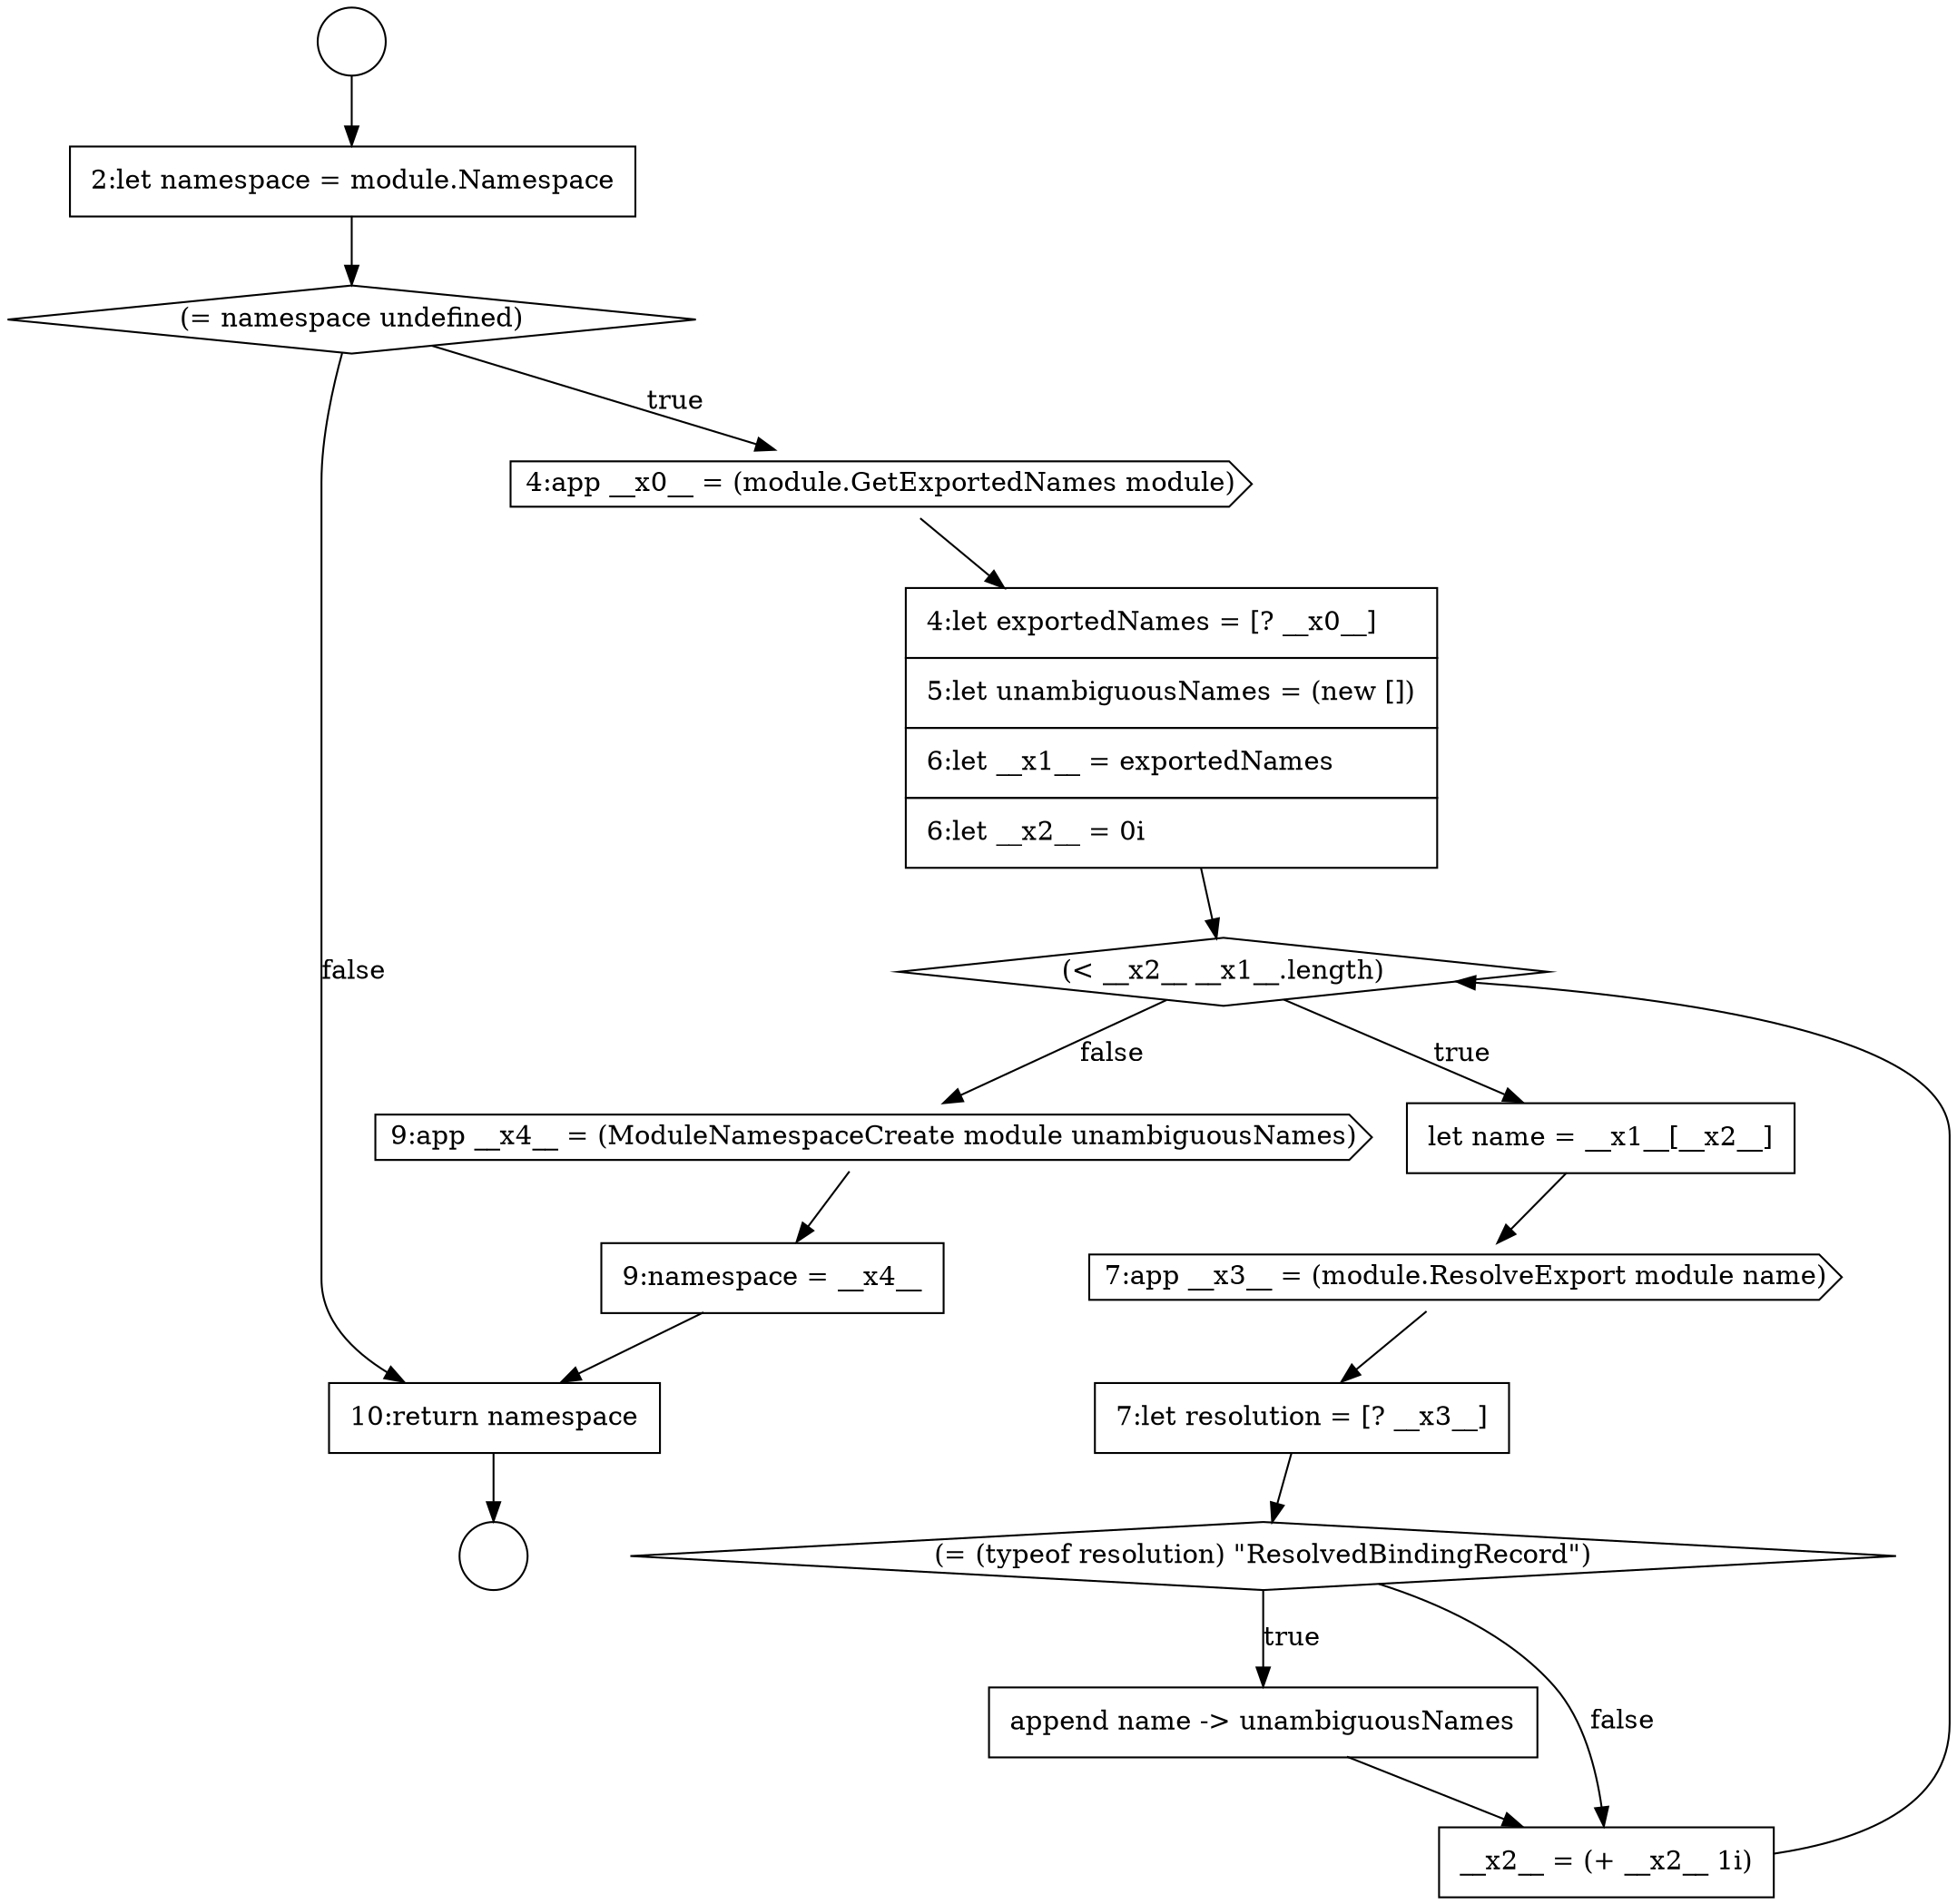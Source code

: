 digraph {
  node11472 [shape=none, margin=0, label=<<font color="black">
    <table border="0" cellborder="1" cellspacing="0" cellpadding="10">
      <tr><td align="left">10:return namespace</td></tr>
    </table>
  </font>> color="black" fillcolor="white" style=filled]
  node11468 [shape=none, margin=0, label=<<font color="black">
    <table border="0" cellborder="1" cellspacing="0" cellpadding="10">
      <tr><td align="left">append name -&gt; unambiguousNames</td></tr>
    </table>
  </font>> color="black" fillcolor="white" style=filled]
  node11458 [shape=circle label=" " color="black" fillcolor="white" style=filled]
  node11463 [shape=diamond, label=<<font color="black">(&lt; __x2__ __x1__.length)</font>> color="black" fillcolor="white" style=filled]
  node11471 [shape=none, margin=0, label=<<font color="black">
    <table border="0" cellborder="1" cellspacing="0" cellpadding="10">
      <tr><td align="left">9:namespace = __x4__</td></tr>
    </table>
  </font>> color="black" fillcolor="white" style=filled]
  node11467 [shape=diamond, label=<<font color="black">(= (typeof resolution) &quot;ResolvedBindingRecord&quot;)</font>> color="black" fillcolor="white" style=filled]
  node11466 [shape=none, margin=0, label=<<font color="black">
    <table border="0" cellborder="1" cellspacing="0" cellpadding="10">
      <tr><td align="left">7:let resolution = [? __x3__]</td></tr>
    </table>
  </font>> color="black" fillcolor="white" style=filled]
  node11470 [shape=cds, label=<<font color="black">9:app __x4__ = (ModuleNamespaceCreate module unambiguousNames)</font>> color="black" fillcolor="white" style=filled]
  node11465 [shape=cds, label=<<font color="black">7:app __x3__ = (module.ResolveExport module name)</font>> color="black" fillcolor="white" style=filled]
  node11469 [shape=none, margin=0, label=<<font color="black">
    <table border="0" cellborder="1" cellspacing="0" cellpadding="10">
      <tr><td align="left">__x2__ = (+ __x2__ 1i)</td></tr>
    </table>
  </font>> color="black" fillcolor="white" style=filled]
  node11457 [shape=circle label=" " color="black" fillcolor="white" style=filled]
  node11462 [shape=none, margin=0, label=<<font color="black">
    <table border="0" cellborder="1" cellspacing="0" cellpadding="10">
      <tr><td align="left">4:let exportedNames = [? __x0__]</td></tr>
      <tr><td align="left">5:let unambiguousNames = (new [])</td></tr>
      <tr><td align="left">6:let __x1__ = exportedNames</td></tr>
      <tr><td align="left">6:let __x2__ = 0i</td></tr>
    </table>
  </font>> color="black" fillcolor="white" style=filled]
  node11464 [shape=none, margin=0, label=<<font color="black">
    <table border="0" cellborder="1" cellspacing="0" cellpadding="10">
      <tr><td align="left">let name = __x1__[__x2__]</td></tr>
    </table>
  </font>> color="black" fillcolor="white" style=filled]
  node11459 [shape=none, margin=0, label=<<font color="black">
    <table border="0" cellborder="1" cellspacing="0" cellpadding="10">
      <tr><td align="left">2:let namespace = module.Namespace</td></tr>
    </table>
  </font>> color="black" fillcolor="white" style=filled]
  node11461 [shape=cds, label=<<font color="black">4:app __x0__ = (module.GetExportedNames module)</font>> color="black" fillcolor="white" style=filled]
  node11460 [shape=diamond, label=<<font color="black">(= namespace undefined)</font>> color="black" fillcolor="white" style=filled]
  node11468 -> node11469 [ color="black"]
  node11472 -> node11458 [ color="black"]
  node11461 -> node11462 [ color="black"]
  node11465 -> node11466 [ color="black"]
  node11462 -> node11463 [ color="black"]
  node11464 -> node11465 [ color="black"]
  node11457 -> node11459 [ color="black"]
  node11470 -> node11471 [ color="black"]
  node11467 -> node11468 [label=<<font color="black">true</font>> color="black"]
  node11467 -> node11469 [label=<<font color="black">false</font>> color="black"]
  node11466 -> node11467 [ color="black"]
  node11460 -> node11461 [label=<<font color="black">true</font>> color="black"]
  node11460 -> node11472 [label=<<font color="black">false</font>> color="black"]
  node11469 -> node11463 [ color="black"]
  node11459 -> node11460 [ color="black"]
  node11471 -> node11472 [ color="black"]
  node11463 -> node11464 [label=<<font color="black">true</font>> color="black"]
  node11463 -> node11470 [label=<<font color="black">false</font>> color="black"]
}

